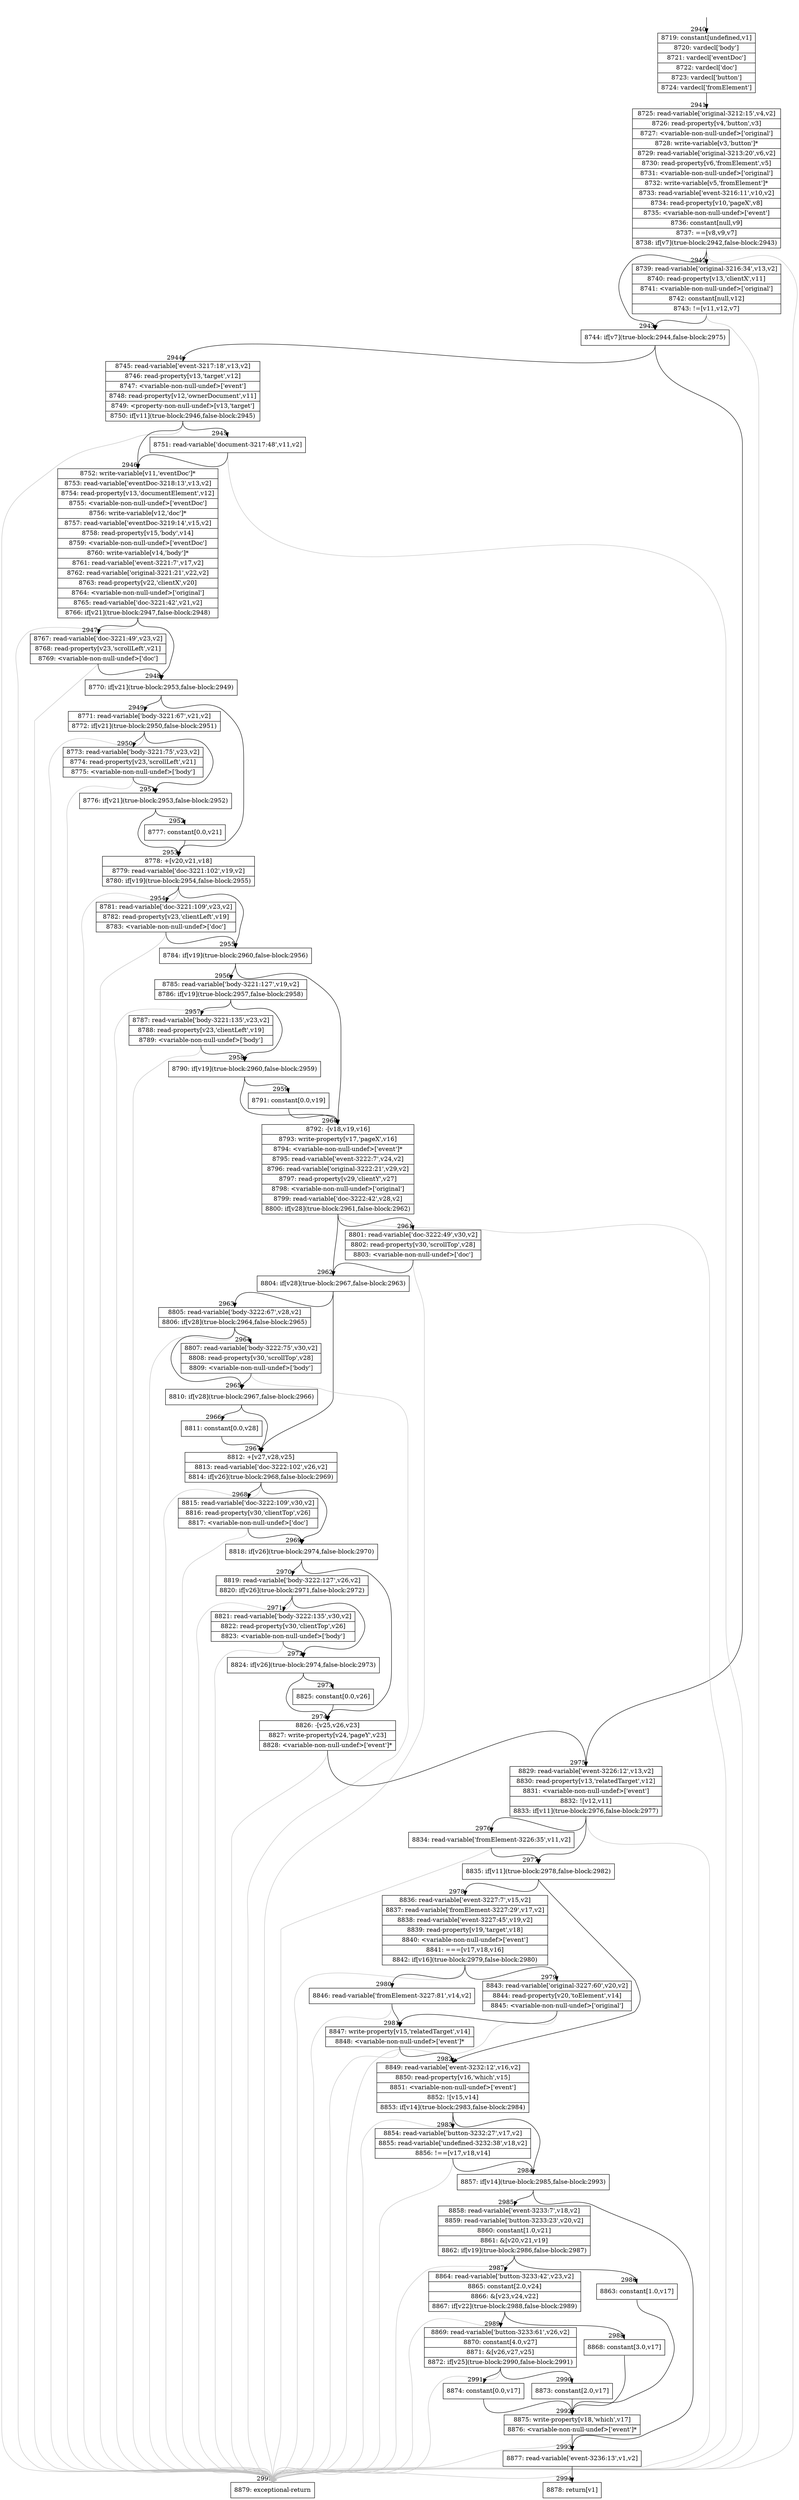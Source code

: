 digraph {
rankdir="TD"
BB_entry179[shape=none,label=""];
BB_entry179 -> BB2940 [tailport=s, headport=n, headlabel="    2940"]
BB2940 [shape=record label="{8719: constant[undefined,v1]|8720: vardecl['body']|8721: vardecl['eventDoc']|8722: vardecl['doc']|8723: vardecl['button']|8724: vardecl['fromElement']}" ] 
BB2940 -> BB2941 [tailport=s, headport=n, headlabel="      2941"]
BB2941 [shape=record label="{8725: read-variable['original-3212:15',v4,v2]|8726: read-property[v4,'button',v3]|8727: \<variable-non-null-undef\>['original']|8728: write-variable[v3,'button']*|8729: read-variable['original-3213:20',v6,v2]|8730: read-property[v6,'fromElement',v5]|8731: \<variable-non-null-undef\>['original']|8732: write-variable[v5,'fromElement']*|8733: read-variable['event-3216:11',v10,v2]|8734: read-property[v10,'pageX',v8]|8735: \<variable-non-null-undef\>['event']|8736: constant[null,v9]|8737: ==[v8,v9,v7]|8738: if[v7](true-block:2942,false-block:2943)}" ] 
BB2941 -> BB2943 [tailport=s, headport=n, headlabel="      2943"]
BB2941 -> BB2942 [tailport=s, headport=n, headlabel="      2942"]
BB2941 -> BB2995 [tailport=s, headport=n, color=gray, headlabel="      2995"]
BB2942 [shape=record label="{8739: read-variable['original-3216:34',v13,v2]|8740: read-property[v13,'clientX',v11]|8741: \<variable-non-null-undef\>['original']|8742: constant[null,v12]|8743: !=[v11,v12,v7]}" ] 
BB2942 -> BB2943 [tailport=s, headport=n]
BB2942 -> BB2995 [tailport=s, headport=n, color=gray]
BB2943 [shape=record label="{8744: if[v7](true-block:2944,false-block:2975)}" ] 
BB2943 -> BB2944 [tailport=s, headport=n, headlabel="      2944"]
BB2943 -> BB2975 [tailport=s, headport=n, headlabel="      2975"]
BB2944 [shape=record label="{8745: read-variable['event-3217:18',v13,v2]|8746: read-property[v13,'target',v12]|8747: \<variable-non-null-undef\>['event']|8748: read-property[v12,'ownerDocument',v11]|8749: \<property-non-null-undef\>[v13,'target']|8750: if[v11](true-block:2946,false-block:2945)}" ] 
BB2944 -> BB2946 [tailport=s, headport=n, headlabel="      2946"]
BB2944 -> BB2945 [tailport=s, headport=n, headlabel="      2945"]
BB2944 -> BB2995 [tailport=s, headport=n, color=gray]
BB2945 [shape=record label="{8751: read-variable['document-3217:48',v11,v2]}" ] 
BB2945 -> BB2946 [tailport=s, headport=n]
BB2945 -> BB2995 [tailport=s, headport=n, color=gray]
BB2946 [shape=record label="{8752: write-variable[v11,'eventDoc']*|8753: read-variable['eventDoc-3218:13',v13,v2]|8754: read-property[v13,'documentElement',v12]|8755: \<variable-non-null-undef\>['eventDoc']|8756: write-variable[v12,'doc']*|8757: read-variable['eventDoc-3219:14',v15,v2]|8758: read-property[v15,'body',v14]|8759: \<variable-non-null-undef\>['eventDoc']|8760: write-variable[v14,'body']*|8761: read-variable['event-3221:7',v17,v2]|8762: read-variable['original-3221:21',v22,v2]|8763: read-property[v22,'clientX',v20]|8764: \<variable-non-null-undef\>['original']|8765: read-variable['doc-3221:42',v21,v2]|8766: if[v21](true-block:2947,false-block:2948)}" ] 
BB2946 -> BB2948 [tailport=s, headport=n, headlabel="      2948"]
BB2946 -> BB2947 [tailport=s, headport=n, headlabel="      2947"]
BB2946 -> BB2995 [tailport=s, headport=n, color=gray]
BB2947 [shape=record label="{8767: read-variable['doc-3221:49',v23,v2]|8768: read-property[v23,'scrollLeft',v21]|8769: \<variable-non-null-undef\>['doc']}" ] 
BB2947 -> BB2948 [tailport=s, headport=n]
BB2947 -> BB2995 [tailport=s, headport=n, color=gray]
BB2948 [shape=record label="{8770: if[v21](true-block:2953,false-block:2949)}" ] 
BB2948 -> BB2953 [tailport=s, headport=n, headlabel="      2953"]
BB2948 -> BB2949 [tailport=s, headport=n, headlabel="      2949"]
BB2949 [shape=record label="{8771: read-variable['body-3221:67',v21,v2]|8772: if[v21](true-block:2950,false-block:2951)}" ] 
BB2949 -> BB2951 [tailport=s, headport=n, headlabel="      2951"]
BB2949 -> BB2950 [tailport=s, headport=n, headlabel="      2950"]
BB2949 -> BB2995 [tailport=s, headport=n, color=gray]
BB2950 [shape=record label="{8773: read-variable['body-3221:75',v23,v2]|8774: read-property[v23,'scrollLeft',v21]|8775: \<variable-non-null-undef\>['body']}" ] 
BB2950 -> BB2951 [tailport=s, headport=n]
BB2950 -> BB2995 [tailport=s, headport=n, color=gray]
BB2951 [shape=record label="{8776: if[v21](true-block:2953,false-block:2952)}" ] 
BB2951 -> BB2953 [tailport=s, headport=n]
BB2951 -> BB2952 [tailport=s, headport=n, headlabel="      2952"]
BB2952 [shape=record label="{8777: constant[0.0,v21]}" ] 
BB2952 -> BB2953 [tailport=s, headport=n]
BB2953 [shape=record label="{8778: +[v20,v21,v18]|8779: read-variable['doc-3221:102',v19,v2]|8780: if[v19](true-block:2954,false-block:2955)}" ] 
BB2953 -> BB2955 [tailport=s, headport=n, headlabel="      2955"]
BB2953 -> BB2954 [tailport=s, headport=n, headlabel="      2954"]
BB2953 -> BB2995 [tailport=s, headport=n, color=gray]
BB2954 [shape=record label="{8781: read-variable['doc-3221:109',v23,v2]|8782: read-property[v23,'clientLeft',v19]|8783: \<variable-non-null-undef\>['doc']}" ] 
BB2954 -> BB2955 [tailport=s, headport=n]
BB2954 -> BB2995 [tailport=s, headport=n, color=gray]
BB2955 [shape=record label="{8784: if[v19](true-block:2960,false-block:2956)}" ] 
BB2955 -> BB2960 [tailport=s, headport=n, headlabel="      2960"]
BB2955 -> BB2956 [tailport=s, headport=n, headlabel="      2956"]
BB2956 [shape=record label="{8785: read-variable['body-3221:127',v19,v2]|8786: if[v19](true-block:2957,false-block:2958)}" ] 
BB2956 -> BB2958 [tailport=s, headport=n, headlabel="      2958"]
BB2956 -> BB2957 [tailport=s, headport=n, headlabel="      2957"]
BB2956 -> BB2995 [tailport=s, headport=n, color=gray]
BB2957 [shape=record label="{8787: read-variable['body-3221:135',v23,v2]|8788: read-property[v23,'clientLeft',v19]|8789: \<variable-non-null-undef\>['body']}" ] 
BB2957 -> BB2958 [tailport=s, headport=n]
BB2957 -> BB2995 [tailport=s, headport=n, color=gray]
BB2958 [shape=record label="{8790: if[v19](true-block:2960,false-block:2959)}" ] 
BB2958 -> BB2960 [tailport=s, headport=n]
BB2958 -> BB2959 [tailport=s, headport=n, headlabel="      2959"]
BB2959 [shape=record label="{8791: constant[0.0,v19]}" ] 
BB2959 -> BB2960 [tailport=s, headport=n]
BB2960 [shape=record label="{8792: -[v18,v19,v16]|8793: write-property[v17,'pageX',v16]|8794: \<variable-non-null-undef\>['event']*|8795: read-variable['event-3222:7',v24,v2]|8796: read-variable['original-3222:21',v29,v2]|8797: read-property[v29,'clientY',v27]|8798: \<variable-non-null-undef\>['original']|8799: read-variable['doc-3222:42',v28,v2]|8800: if[v28](true-block:2961,false-block:2962)}" ] 
BB2960 -> BB2962 [tailport=s, headport=n, headlabel="      2962"]
BB2960 -> BB2961 [tailport=s, headport=n, headlabel="      2961"]
BB2960 -> BB2995 [tailport=s, headport=n, color=gray]
BB2961 [shape=record label="{8801: read-variable['doc-3222:49',v30,v2]|8802: read-property[v30,'scrollTop',v28]|8803: \<variable-non-null-undef\>['doc']}" ] 
BB2961 -> BB2962 [tailport=s, headport=n]
BB2961 -> BB2995 [tailport=s, headport=n, color=gray]
BB2962 [shape=record label="{8804: if[v28](true-block:2967,false-block:2963)}" ] 
BB2962 -> BB2967 [tailport=s, headport=n, headlabel="      2967"]
BB2962 -> BB2963 [tailport=s, headport=n, headlabel="      2963"]
BB2963 [shape=record label="{8805: read-variable['body-3222:67',v28,v2]|8806: if[v28](true-block:2964,false-block:2965)}" ] 
BB2963 -> BB2965 [tailport=s, headport=n, headlabel="      2965"]
BB2963 -> BB2964 [tailport=s, headport=n, headlabel="      2964"]
BB2963 -> BB2995 [tailport=s, headport=n, color=gray]
BB2964 [shape=record label="{8807: read-variable['body-3222:75',v30,v2]|8808: read-property[v30,'scrollTop',v28]|8809: \<variable-non-null-undef\>['body']}" ] 
BB2964 -> BB2965 [tailport=s, headport=n]
BB2964 -> BB2995 [tailport=s, headport=n, color=gray]
BB2965 [shape=record label="{8810: if[v28](true-block:2967,false-block:2966)}" ] 
BB2965 -> BB2967 [tailport=s, headport=n]
BB2965 -> BB2966 [tailport=s, headport=n, headlabel="      2966"]
BB2966 [shape=record label="{8811: constant[0.0,v28]}" ] 
BB2966 -> BB2967 [tailport=s, headport=n]
BB2967 [shape=record label="{8812: +[v27,v28,v25]|8813: read-variable['doc-3222:102',v26,v2]|8814: if[v26](true-block:2968,false-block:2969)}" ] 
BB2967 -> BB2969 [tailport=s, headport=n, headlabel="      2969"]
BB2967 -> BB2968 [tailport=s, headport=n, headlabel="      2968"]
BB2967 -> BB2995 [tailport=s, headport=n, color=gray]
BB2968 [shape=record label="{8815: read-variable['doc-3222:109',v30,v2]|8816: read-property[v30,'clientTop',v26]|8817: \<variable-non-null-undef\>['doc']}" ] 
BB2968 -> BB2969 [tailport=s, headport=n]
BB2968 -> BB2995 [tailport=s, headport=n, color=gray]
BB2969 [shape=record label="{8818: if[v26](true-block:2974,false-block:2970)}" ] 
BB2969 -> BB2974 [tailport=s, headport=n, headlabel="      2974"]
BB2969 -> BB2970 [tailport=s, headport=n, headlabel="      2970"]
BB2970 [shape=record label="{8819: read-variable['body-3222:127',v26,v2]|8820: if[v26](true-block:2971,false-block:2972)}" ] 
BB2970 -> BB2972 [tailport=s, headport=n, headlabel="      2972"]
BB2970 -> BB2971 [tailport=s, headport=n, headlabel="      2971"]
BB2970 -> BB2995 [tailport=s, headport=n, color=gray]
BB2971 [shape=record label="{8821: read-variable['body-3222:135',v30,v2]|8822: read-property[v30,'clientTop',v26]|8823: \<variable-non-null-undef\>['body']}" ] 
BB2971 -> BB2972 [tailport=s, headport=n]
BB2971 -> BB2995 [tailport=s, headport=n, color=gray]
BB2972 [shape=record label="{8824: if[v26](true-block:2974,false-block:2973)}" ] 
BB2972 -> BB2974 [tailport=s, headport=n]
BB2972 -> BB2973 [tailport=s, headport=n, headlabel="      2973"]
BB2973 [shape=record label="{8825: constant[0.0,v26]}" ] 
BB2973 -> BB2974 [tailport=s, headport=n]
BB2974 [shape=record label="{8826: -[v25,v26,v23]|8827: write-property[v24,'pageY',v23]|8828: \<variable-non-null-undef\>['event']*}" ] 
BB2974 -> BB2975 [tailport=s, headport=n]
BB2974 -> BB2995 [tailport=s, headport=n, color=gray]
BB2975 [shape=record label="{8829: read-variable['event-3226:12',v13,v2]|8830: read-property[v13,'relatedTarget',v12]|8831: \<variable-non-null-undef\>['event']|8832: ![v12,v11]|8833: if[v11](true-block:2976,false-block:2977)}" ] 
BB2975 -> BB2977 [tailport=s, headport=n, headlabel="      2977"]
BB2975 -> BB2976 [tailport=s, headport=n, headlabel="      2976"]
BB2975 -> BB2995 [tailport=s, headport=n, color=gray]
BB2976 [shape=record label="{8834: read-variable['fromElement-3226:35',v11,v2]}" ] 
BB2976 -> BB2977 [tailport=s, headport=n]
BB2976 -> BB2995 [tailport=s, headport=n, color=gray]
BB2977 [shape=record label="{8835: if[v11](true-block:2978,false-block:2982)}" ] 
BB2977 -> BB2978 [tailport=s, headport=n, headlabel="      2978"]
BB2977 -> BB2982 [tailport=s, headport=n, headlabel="      2982"]
BB2978 [shape=record label="{8836: read-variable['event-3227:7',v15,v2]|8837: read-variable['fromElement-3227:29',v17,v2]|8838: read-variable['event-3227:45',v19,v2]|8839: read-property[v19,'target',v18]|8840: \<variable-non-null-undef\>['event']|8841: ===[v17,v18,v16]|8842: if[v16](true-block:2979,false-block:2980)}" ] 
BB2978 -> BB2979 [tailport=s, headport=n, headlabel="      2979"]
BB2978 -> BB2980 [tailport=s, headport=n, headlabel="      2980"]
BB2978 -> BB2995 [tailport=s, headport=n, color=gray]
BB2979 [shape=record label="{8843: read-variable['original-3227:60',v20,v2]|8844: read-property[v20,'toElement',v14]|8845: \<variable-non-null-undef\>['original']}" ] 
BB2979 -> BB2981 [tailport=s, headport=n, headlabel="      2981"]
BB2979 -> BB2995 [tailport=s, headport=n, color=gray]
BB2980 [shape=record label="{8846: read-variable['fromElement-3227:81',v14,v2]}" ] 
BB2980 -> BB2981 [tailport=s, headport=n]
BB2980 -> BB2995 [tailport=s, headport=n, color=gray]
BB2981 [shape=record label="{8847: write-property[v15,'relatedTarget',v14]|8848: \<variable-non-null-undef\>['event']*}" ] 
BB2981 -> BB2982 [tailport=s, headport=n]
BB2981 -> BB2995 [tailport=s, headport=n, color=gray]
BB2982 [shape=record label="{8849: read-variable['event-3232:12',v16,v2]|8850: read-property[v16,'which',v15]|8851: \<variable-non-null-undef\>['event']|8852: ![v15,v14]|8853: if[v14](true-block:2983,false-block:2984)}" ] 
BB2982 -> BB2984 [tailport=s, headport=n, headlabel="      2984"]
BB2982 -> BB2983 [tailport=s, headport=n, headlabel="      2983"]
BB2982 -> BB2995 [tailport=s, headport=n, color=gray]
BB2983 [shape=record label="{8854: read-variable['button-3232:27',v17,v2]|8855: read-variable['undefined-3232:38',v18,v2]|8856: !==[v17,v18,v14]}" ] 
BB2983 -> BB2984 [tailport=s, headport=n]
BB2983 -> BB2995 [tailport=s, headport=n, color=gray]
BB2984 [shape=record label="{8857: if[v14](true-block:2985,false-block:2993)}" ] 
BB2984 -> BB2985 [tailport=s, headport=n, headlabel="      2985"]
BB2984 -> BB2993 [tailport=s, headport=n, headlabel="      2993"]
BB2985 [shape=record label="{8858: read-variable['event-3233:7',v18,v2]|8859: read-variable['button-3233:23',v20,v2]|8860: constant[1.0,v21]|8861: &[v20,v21,v19]|8862: if[v19](true-block:2986,false-block:2987)}" ] 
BB2985 -> BB2986 [tailport=s, headport=n, headlabel="      2986"]
BB2985 -> BB2987 [tailport=s, headport=n, headlabel="      2987"]
BB2985 -> BB2995 [tailport=s, headport=n, color=gray]
BB2986 [shape=record label="{8863: constant[1.0,v17]}" ] 
BB2986 -> BB2992 [tailport=s, headport=n, headlabel="      2992"]
BB2987 [shape=record label="{8864: read-variable['button-3233:42',v23,v2]|8865: constant[2.0,v24]|8866: &[v23,v24,v22]|8867: if[v22](true-block:2988,false-block:2989)}" ] 
BB2987 -> BB2988 [tailport=s, headport=n, headlabel="      2988"]
BB2987 -> BB2989 [tailport=s, headport=n, headlabel="      2989"]
BB2987 -> BB2995 [tailport=s, headport=n, color=gray]
BB2988 [shape=record label="{8868: constant[3.0,v17]}" ] 
BB2988 -> BB2992 [tailport=s, headport=n]
BB2989 [shape=record label="{8869: read-variable['button-3233:61',v26,v2]|8870: constant[4.0,v27]|8871: &[v26,v27,v25]|8872: if[v25](true-block:2990,false-block:2991)}" ] 
BB2989 -> BB2990 [tailport=s, headport=n, headlabel="      2990"]
BB2989 -> BB2991 [tailport=s, headport=n, headlabel="      2991"]
BB2989 -> BB2995 [tailport=s, headport=n, color=gray]
BB2990 [shape=record label="{8873: constant[2.0,v17]}" ] 
BB2990 -> BB2992 [tailport=s, headport=n]
BB2991 [shape=record label="{8874: constant[0.0,v17]}" ] 
BB2991 -> BB2992 [tailport=s, headport=n]
BB2992 [shape=record label="{8875: write-property[v18,'which',v17]|8876: \<variable-non-null-undef\>['event']*}" ] 
BB2992 -> BB2993 [tailport=s, headport=n]
BB2992 -> BB2995 [tailport=s, headport=n, color=gray]
BB2993 [shape=record label="{8877: read-variable['event-3236:13',v1,v2]}" ] 
BB2993 -> BB2994 [tailport=s, headport=n, headlabel="      2994"]
BB2993 -> BB2995 [tailport=s, headport=n, color=gray]
BB2994 [shape=record label="{8878: return[v1]}" ] 
BB2995 [shape=record label="{8879: exceptional-return}" ] 
}
